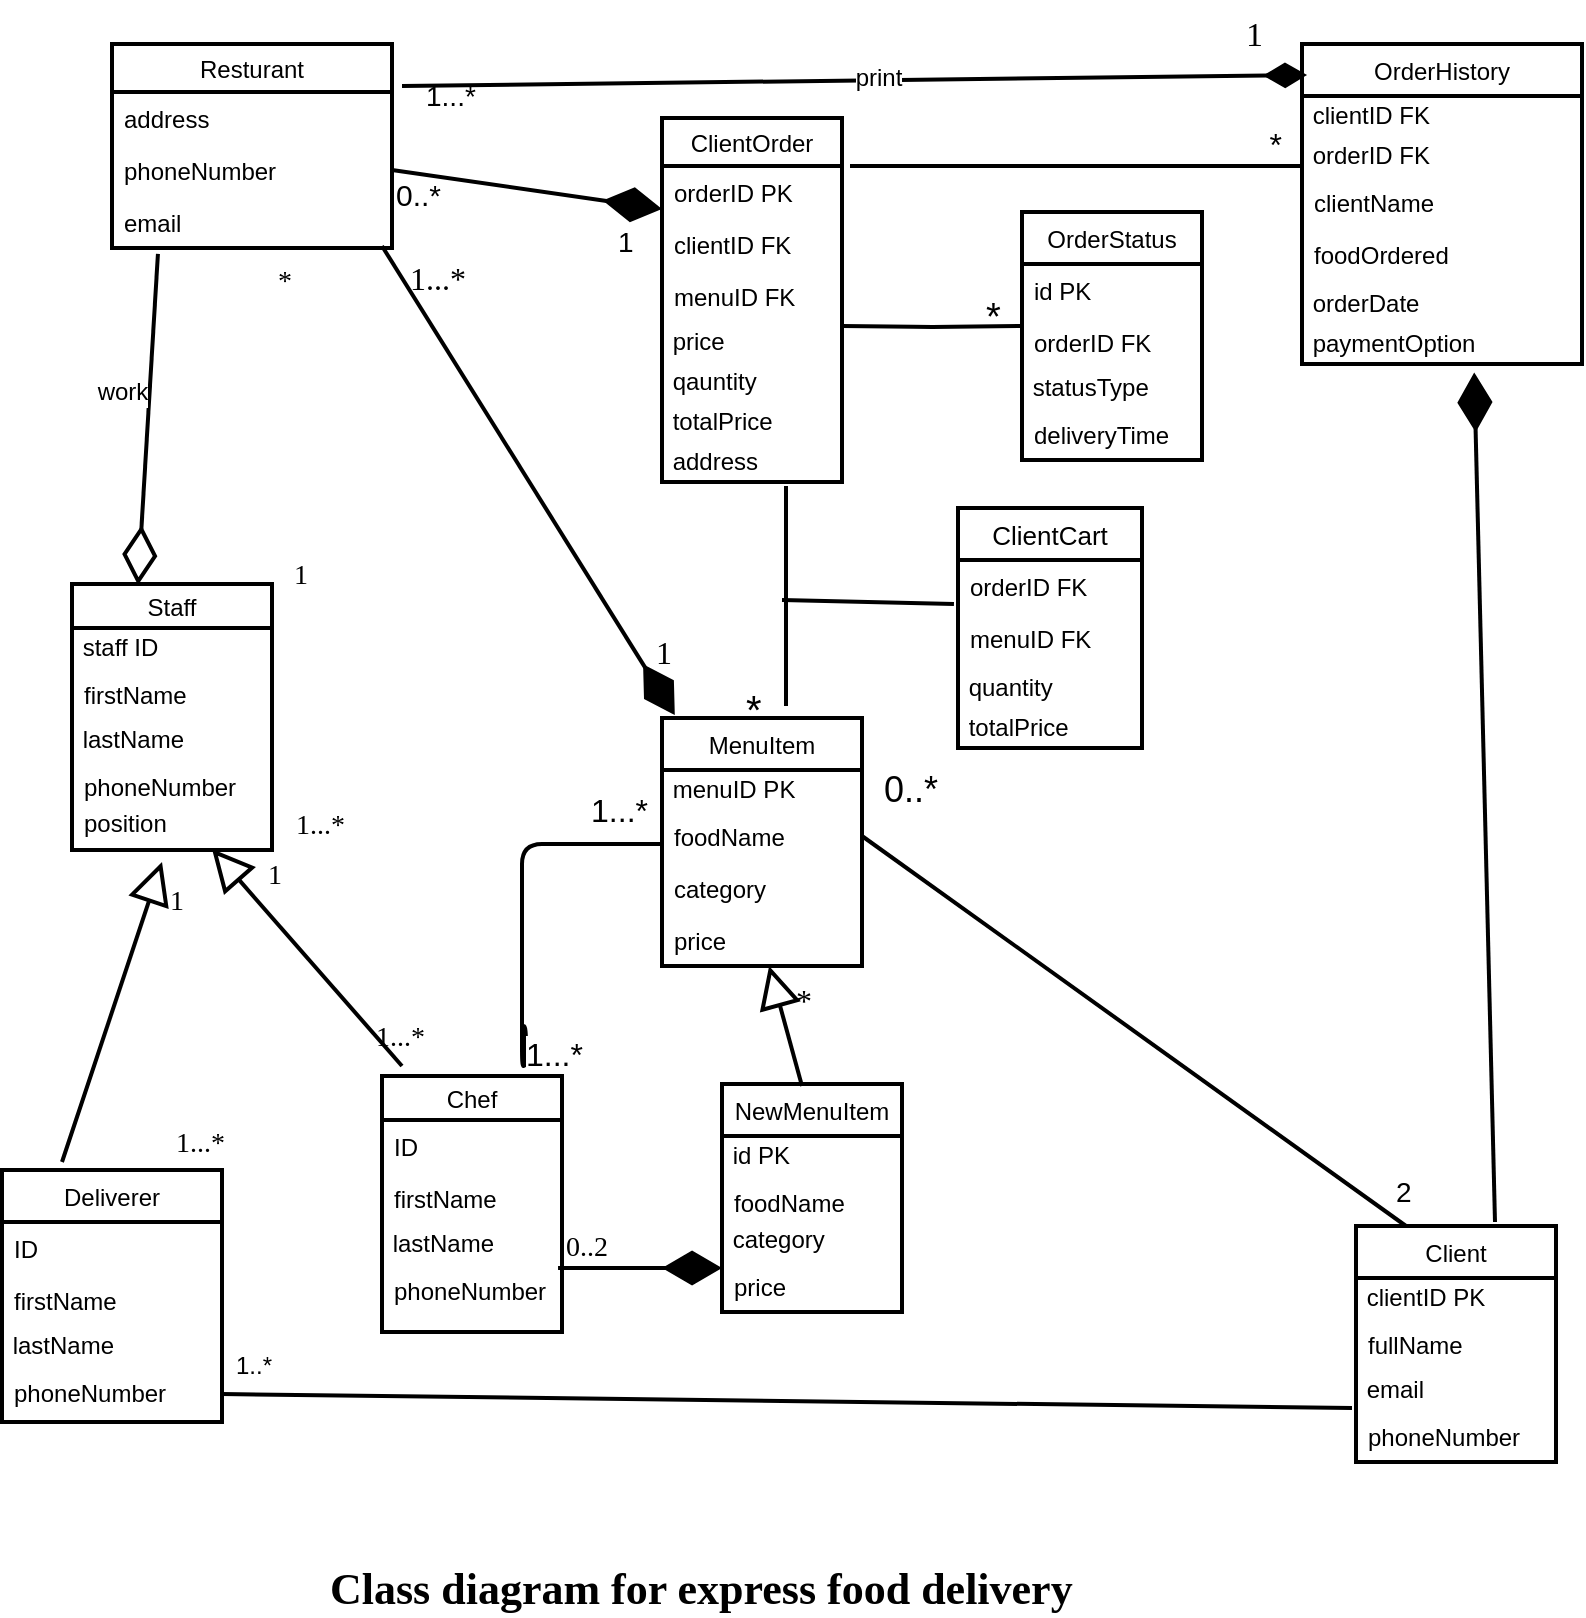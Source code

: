 <mxfile version="10.6.7" type="github"><diagram id="PMyvaHPzKjc7pbSjc2OF" name="Page-1"><mxGraphModel dx="840" dy="484" grid="1" gridSize="10" guides="1" tooltips="1" connect="1" arrows="1" fold="1" page="1" pageScale="1" pageWidth="850" pageHeight="1100" math="0" shadow="0"><root><mxCell id="0"/><mxCell id="1" parent="0"/><mxCell id="FSvo1Zlq3_zy5thV-xdE-30" value="Resturant" style="swimlane;fontStyle=0;childLayout=stackLayout;horizontal=1;startSize=24;fillColor=none;horizontalStack=0;resizeParent=1;resizeParentMax=0;resizeLast=0;collapsible=1;marginBottom=0;strokeWidth=2;" parent="1" vertex="1"><mxGeometry x="75" y="59" width="140" height="102" as="geometry"/></mxCell><mxCell id="FSvo1Zlq3_zy5thV-xdE-31" value="address" style="text;strokeColor=none;fillColor=none;align=left;verticalAlign=top;spacingLeft=4;spacingRight=4;overflow=hidden;rotatable=0;points=[[0,0.5],[1,0.5]];portConstraint=eastwest;" parent="FSvo1Zlq3_zy5thV-xdE-30" vertex="1"><mxGeometry y="24" width="140" height="26" as="geometry"/></mxCell><mxCell id="FSvo1Zlq3_zy5thV-xdE-32" value="phoneNumber" style="text;strokeColor=none;fillColor=none;align=left;verticalAlign=top;spacingLeft=4;spacingRight=4;overflow=hidden;rotatable=0;points=[[0,0.5],[1,0.5]];portConstraint=eastwest;" parent="FSvo1Zlq3_zy5thV-xdE-30" vertex="1"><mxGeometry y="50" width="140" height="26" as="geometry"/></mxCell><mxCell id="FSvo1Zlq3_zy5thV-xdE-33" value="email" style="text;strokeColor=none;fillColor=none;align=left;verticalAlign=top;spacingLeft=4;spacingRight=4;overflow=hidden;rotatable=0;points=[[0,0.5],[1,0.5]];portConstraint=eastwest;" parent="FSvo1Zlq3_zy5thV-xdE-30" vertex="1"><mxGeometry y="76" width="140" height="26" as="geometry"/></mxCell><mxCell id="FSvo1Zlq3_zy5thV-xdE-34" value="Staff" style="swimlane;fontStyle=0;childLayout=stackLayout;horizontal=1;startSize=22;fillColor=none;horizontalStack=0;resizeParent=1;resizeParentMax=0;resizeLast=0;collapsible=1;marginBottom=0;strokeWidth=2;" parent="1" vertex="1"><mxGeometry x="55" y="329" width="100" height="133" as="geometry"/></mxCell><mxCell id="FSvo1Zlq3_zy5thV-xdE-40" value="&amp;nbsp;staff ID" style="text;html=1;resizable=0;points=[];autosize=1;align=left;verticalAlign=top;spacingTop=-4;" parent="FSvo1Zlq3_zy5thV-xdE-34" vertex="1"><mxGeometry y="22" width="100" height="20" as="geometry"/></mxCell><mxCell id="FSvo1Zlq3_zy5thV-xdE-35" value="firstName" style="text;strokeColor=none;fillColor=none;align=left;verticalAlign=top;spacingLeft=4;spacingRight=4;overflow=hidden;rotatable=0;points=[[0,0.5],[1,0.5]];portConstraint=eastwest;" parent="FSvo1Zlq3_zy5thV-xdE-34" vertex="1"><mxGeometry y="42" width="100" height="26" as="geometry"/></mxCell><mxCell id="oN-hASVHx3ZPVdohbFlS-25" value="&amp;nbsp;lastName" style="text;html=1;resizable=0;points=[];autosize=1;align=left;verticalAlign=top;spacingTop=-4;" parent="FSvo1Zlq3_zy5thV-xdE-34" vertex="1"><mxGeometry y="68" width="100" height="20" as="geometry"/></mxCell><mxCell id="FSvo1Zlq3_zy5thV-xdE-36" value="phoneNumber" style="text;strokeColor=none;fillColor=none;align=left;verticalAlign=top;spacingLeft=4;spacingRight=4;overflow=hidden;rotatable=0;points=[[0,0.5],[1,0.5]];portConstraint=eastwest;" parent="FSvo1Zlq3_zy5thV-xdE-34" vertex="1"><mxGeometry y="88" width="100" height="18" as="geometry"/></mxCell><mxCell id="FSvo1Zlq3_zy5thV-xdE-37" value="position" style="text;strokeColor=none;fillColor=none;align=left;verticalAlign=top;spacingLeft=4;spacingRight=4;overflow=hidden;rotatable=0;points=[[0,0.5],[1,0.5]];portConstraint=eastwest;" parent="FSvo1Zlq3_zy5thV-xdE-34" vertex="1"><mxGeometry y="106" width="100" height="27" as="geometry"/></mxCell><mxCell id="FSvo1Zlq3_zy5thV-xdE-41" value="Deliverer" style="swimlane;fontStyle=0;childLayout=stackLayout;horizontal=1;startSize=26;fillColor=none;horizontalStack=0;resizeParent=1;resizeParentMax=0;resizeLast=0;collapsible=1;marginBottom=0;strokeWidth=2;" parent="1" vertex="1"><mxGeometry x="20" y="622" width="110" height="126" as="geometry"/></mxCell><mxCell id="FSvo1Zlq3_zy5thV-xdE-44" value="ID" style="text;strokeColor=none;fillColor=none;align=left;verticalAlign=top;spacingLeft=4;spacingRight=4;overflow=hidden;rotatable=0;points=[[0,0.5],[1,0.5]];portConstraint=eastwest;" parent="FSvo1Zlq3_zy5thV-xdE-41" vertex="1"><mxGeometry y="26" width="110" height="26" as="geometry"/></mxCell><mxCell id="FSvo1Zlq3_zy5thV-xdE-42" value="firstName" style="text;strokeColor=none;fillColor=none;align=left;verticalAlign=top;spacingLeft=4;spacingRight=4;overflow=hidden;rotatable=0;points=[[0,0.5],[1,0.5]];portConstraint=eastwest;" parent="FSvo1Zlq3_zy5thV-xdE-41" vertex="1"><mxGeometry y="52" width="110" height="26" as="geometry"/></mxCell><mxCell id="oN-hASVHx3ZPVdohbFlS-24" value="&amp;nbsp;lastName" style="text;html=1;resizable=0;points=[];autosize=1;align=left;verticalAlign=top;spacingTop=-4;" parent="FSvo1Zlq3_zy5thV-xdE-41" vertex="1"><mxGeometry y="78" width="110" height="20" as="geometry"/></mxCell><mxCell id="FSvo1Zlq3_zy5thV-xdE-43" value="phoneNumber" style="text;strokeColor=none;fillColor=none;align=left;verticalAlign=top;spacingLeft=4;spacingRight=4;overflow=hidden;rotatable=0;points=[[0,0.5],[1,0.5]];portConstraint=eastwest;" parent="FSvo1Zlq3_zy5thV-xdE-41" vertex="1"><mxGeometry y="98" width="110" height="28" as="geometry"/></mxCell><mxCell id="FSvo1Zlq3_zy5thV-xdE-45" value="Chef" style="swimlane;fontStyle=0;childLayout=stackLayout;horizontal=1;startSize=22;fillColor=none;horizontalStack=0;resizeParent=1;resizeParentMax=0;resizeLast=0;collapsible=1;marginBottom=0;strokeWidth=2;" parent="1" vertex="1"><mxGeometry x="210" y="575" width="90" height="128" as="geometry"/></mxCell><mxCell id="FSvo1Zlq3_zy5thV-xdE-48" value="ID" style="text;strokeColor=none;fillColor=none;align=left;verticalAlign=top;spacingLeft=4;spacingRight=4;overflow=hidden;rotatable=0;points=[[0,0.5],[1,0.5]];portConstraint=eastwest;" parent="FSvo1Zlq3_zy5thV-xdE-45" vertex="1"><mxGeometry y="22" width="90" height="26" as="geometry"/></mxCell><mxCell id="FSvo1Zlq3_zy5thV-xdE-46" value="firstName" style="text;strokeColor=none;fillColor=none;align=left;verticalAlign=top;spacingLeft=4;spacingRight=4;overflow=hidden;rotatable=0;points=[[0,0.5],[1,0.5]];portConstraint=eastwest;" parent="FSvo1Zlq3_zy5thV-xdE-45" vertex="1"><mxGeometry y="48" width="90" height="26" as="geometry"/></mxCell><mxCell id="oN-hASVHx3ZPVdohbFlS-18" value="&amp;nbsp;lastName" style="text;html=1;resizable=0;points=[];autosize=1;align=left;verticalAlign=top;spacingTop=-4;" parent="FSvo1Zlq3_zy5thV-xdE-45" vertex="1"><mxGeometry y="74" width="90" height="20" as="geometry"/></mxCell><mxCell id="FSvo1Zlq3_zy5thV-xdE-47" value="phoneNumber" style="text;strokeColor=none;fillColor=none;align=left;verticalAlign=top;spacingLeft=4;spacingRight=4;overflow=hidden;rotatable=0;points=[[0,0.5],[1,0.5]];portConstraint=eastwest;" parent="FSvo1Zlq3_zy5thV-xdE-45" vertex="1"><mxGeometry y="94" width="90" height="34" as="geometry"/></mxCell><mxCell id="FSvo1Zlq3_zy5thV-xdE-50" value="NewMenuItem" style="swimlane;fontStyle=0;childLayout=stackLayout;horizontal=1;startSize=26;fillColor=none;horizontalStack=0;resizeParent=1;resizeParentMax=0;resizeLast=0;collapsible=1;marginBottom=0;strokeWidth=2;" parent="1" vertex="1"><mxGeometry x="380" y="579" width="90" height="114" as="geometry"/></mxCell><mxCell id="wJKeQHHdbYHaKxS6i3lP-2" value="&amp;nbsp;id PK" style="text;html=1;resizable=0;points=[];autosize=1;align=left;verticalAlign=top;spacingTop=-4;" parent="FSvo1Zlq3_zy5thV-xdE-50" vertex="1"><mxGeometry y="26" width="90" height="20" as="geometry"/></mxCell><mxCell id="UmTWgHU85mDlZWaIVKo3-22" value="foodName" style="text;strokeColor=none;fillColor=none;align=left;verticalAlign=top;spacingLeft=4;spacingRight=4;overflow=hidden;rotatable=0;points=[[0,0.5],[1,0.5]];portConstraint=eastwest;" parent="FSvo1Zlq3_zy5thV-xdE-50" vertex="1"><mxGeometry y="46" width="90" height="22" as="geometry"/></mxCell><mxCell id="wJKeQHHdbYHaKxS6i3lP-1" value="&amp;nbsp;category" style="text;html=1;resizable=0;points=[];autosize=1;align=left;verticalAlign=top;spacingTop=-4;" parent="FSvo1Zlq3_zy5thV-xdE-50" vertex="1"><mxGeometry y="68" width="90" height="20" as="geometry"/></mxCell><mxCell id="FSvo1Zlq3_zy5thV-xdE-53" value="price" style="text;strokeColor=none;fillColor=none;align=left;verticalAlign=top;spacingLeft=4;spacingRight=4;overflow=hidden;rotatable=0;points=[[0,0.5],[1,0.5]];portConstraint=eastwest;" parent="FSvo1Zlq3_zy5thV-xdE-50" vertex="1"><mxGeometry y="88" width="90" height="26" as="geometry"/></mxCell><mxCell id="FSvo1Zlq3_zy5thV-xdE-54" value="Client" style="swimlane;fontStyle=0;childLayout=stackLayout;horizontal=1;startSize=26;fillColor=none;horizontalStack=0;resizeParent=1;resizeParentMax=0;resizeLast=0;collapsible=1;marginBottom=0;strokeWidth=2;" parent="1" vertex="1"><mxGeometry x="697" y="650" width="100" height="118" as="geometry"/></mxCell><mxCell id="c8X7KiR34gB_Cx5gtq29-8" value="&amp;nbsp;clientID PK" style="text;html=1;resizable=0;points=[];autosize=1;align=left;verticalAlign=top;spacingTop=-4;" parent="FSvo1Zlq3_zy5thV-xdE-54" vertex="1"><mxGeometry y="26" width="100" height="20" as="geometry"/></mxCell><mxCell id="FSvo1Zlq3_zy5thV-xdE-55" value="fullName" style="text;strokeColor=none;fillColor=none;align=left;verticalAlign=top;spacingLeft=4;spacingRight=4;overflow=hidden;rotatable=0;points=[[0,0.5],[1,0.5]];portConstraint=eastwest;" parent="FSvo1Zlq3_zy5thV-xdE-54" vertex="1"><mxGeometry y="46" width="100" height="26" as="geometry"/></mxCell><mxCell id="FSvo1Zlq3_zy5thV-xdE-66" value="&amp;nbsp;email" style="text;html=1;resizable=0;points=[];autosize=1;align=left;verticalAlign=top;spacingTop=-4;" parent="FSvo1Zlq3_zy5thV-xdE-54" vertex="1"><mxGeometry y="72" width="100" height="20" as="geometry"/></mxCell><mxCell id="FSvo1Zlq3_zy5thV-xdE-57" value="phoneNumber" style="text;strokeColor=none;fillColor=none;align=left;verticalAlign=top;spacingLeft=4;spacingRight=4;overflow=hidden;rotatable=0;points=[[0,0.5],[1,0.5]];portConstraint=eastwest;" parent="FSvo1Zlq3_zy5thV-xdE-54" vertex="1"><mxGeometry y="92" width="100" height="26" as="geometry"/></mxCell><mxCell id="FSvo1Zlq3_zy5thV-xdE-62" value="MenuItem" style="swimlane;fontStyle=0;childLayout=stackLayout;horizontal=1;startSize=26;fillColor=none;horizontalStack=0;resizeParent=1;resizeParentMax=0;resizeLast=0;collapsible=1;marginBottom=0;strokeWidth=2;" parent="1" vertex="1"><mxGeometry x="350" y="396" width="100" height="124" as="geometry"/></mxCell><mxCell id="EBVJNIf6zl4_M-3noOY4-50" value="&amp;nbsp;menuID PK" style="text;html=1;resizable=0;points=[];autosize=1;align=left;verticalAlign=top;spacingTop=-4;" parent="FSvo1Zlq3_zy5thV-xdE-62" vertex="1"><mxGeometry y="26" width="100" height="20" as="geometry"/></mxCell><mxCell id="FSvo1Zlq3_zy5thV-xdE-63" value="foodName" style="text;strokeColor=none;fillColor=none;align=left;verticalAlign=top;spacingLeft=4;spacingRight=4;overflow=hidden;rotatable=0;points=[[0,0.5],[1,0.5]];portConstraint=eastwest;" parent="FSvo1Zlq3_zy5thV-xdE-62" vertex="1"><mxGeometry y="46" width="100" height="26" as="geometry"/></mxCell><mxCell id="FSvo1Zlq3_zy5thV-xdE-64" value="category" style="text;strokeColor=none;fillColor=none;align=left;verticalAlign=top;spacingLeft=4;spacingRight=4;overflow=hidden;rotatable=0;points=[[0,0.5],[1,0.5]];portConstraint=eastwest;" parent="FSvo1Zlq3_zy5thV-xdE-62" vertex="1"><mxGeometry y="72" width="100" height="26" as="geometry"/></mxCell><mxCell id="FSvo1Zlq3_zy5thV-xdE-65" value="price" style="text;strokeColor=none;fillColor=none;align=left;verticalAlign=top;spacingLeft=4;spacingRight=4;overflow=hidden;rotatable=0;points=[[0,0.5],[1,0.5]];portConstraint=eastwest;" parent="FSvo1Zlq3_zy5thV-xdE-62" vertex="1"><mxGeometry y="98" width="100" height="26" as="geometry"/></mxCell><mxCell id="FSvo1Zlq3_zy5thV-xdE-71" value="OrderHistory" style="swimlane;fontStyle=0;childLayout=stackLayout;horizontal=1;startSize=26;fillColor=none;horizontalStack=0;resizeParent=1;resizeParentMax=0;resizeLast=0;collapsible=1;marginBottom=0;strokeWidth=2;" parent="1" vertex="1"><mxGeometry x="670" y="59" width="140" height="160" as="geometry"/></mxCell><mxCell id="FSvo1Zlq3_zy5thV-xdE-78" value="&amp;nbsp;clientID FK" style="text;html=1;resizable=0;points=[];autosize=1;align=left;verticalAlign=top;spacingTop=-4;" parent="FSvo1Zlq3_zy5thV-xdE-71" vertex="1"><mxGeometry y="26" width="140" height="20" as="geometry"/></mxCell><mxCell id="EBVJNIf6zl4_M-3noOY4-23" value="&amp;nbsp;orderID FK" style="text;html=1;resizable=0;points=[];autosize=1;align=left;verticalAlign=top;spacingTop=-4;" parent="FSvo1Zlq3_zy5thV-xdE-71" vertex="1"><mxGeometry y="46" width="140" height="20" as="geometry"/></mxCell><mxCell id="FSvo1Zlq3_zy5thV-xdE-72" value="clientName" style="text;strokeColor=none;fillColor=none;align=left;verticalAlign=top;spacingLeft=4;spacingRight=4;overflow=hidden;rotatable=0;points=[[0,0.5],[1,0.5]];portConstraint=eastwest;" parent="FSvo1Zlq3_zy5thV-xdE-71" vertex="1"><mxGeometry y="66" width="140" height="26" as="geometry"/></mxCell><mxCell id="FSvo1Zlq3_zy5thV-xdE-73" value="foodOrdered" style="text;strokeColor=none;fillColor=none;align=left;verticalAlign=top;spacingLeft=4;spacingRight=4;overflow=hidden;rotatable=0;points=[[0,0.5],[1,0.5]];portConstraint=eastwest;" parent="FSvo1Zlq3_zy5thV-xdE-71" vertex="1"><mxGeometry y="92" width="140" height="28" as="geometry"/></mxCell><mxCell id="WOUE0Jak8V4BQsyUj6WV-1" value="&amp;nbsp;orderDate" style="text;html=1;resizable=0;points=[];autosize=1;align=left;verticalAlign=top;spacingTop=-4;" parent="FSvo1Zlq3_zy5thV-xdE-71" vertex="1"><mxGeometry y="120" width="140" height="20" as="geometry"/></mxCell><mxCell id="FSvo1Zlq3_zy5thV-xdE-83" value="&amp;nbsp;paymentOption" style="text;html=1;resizable=0;points=[];autosize=1;align=left;verticalAlign=top;spacingTop=-4;" parent="FSvo1Zlq3_zy5thV-xdE-71" vertex="1"><mxGeometry y="140" width="140" height="20" as="geometry"/></mxCell><mxCell id="FSvo1Zlq3_zy5thV-xdE-87" value="" style="endArrow=diamondThin;endFill=1;endSize=16;html=1;strokeWidth=2;entryX=0.018;entryY=0.097;entryDx=0;entryDy=0;entryPerimeter=0;" parent="1" target="FSvo1Zlq3_zy5thV-xdE-71" edge="1"><mxGeometry width="160" relative="1" as="geometry"><mxPoint x="220" y="80" as="sourcePoint"/><mxPoint x="490" y="80" as="targetPoint"/><Array as="points"/></mxGeometry></mxCell><mxCell id="oN-hASVHx3ZPVdohbFlS-17" value="print" style="text;html=1;resizable=0;points=[];align=center;verticalAlign=middle;labelBackgroundColor=#ffffff;" parent="FSvo1Zlq3_zy5thV-xdE-87" vertex="1" connectable="0"><mxGeometry x="0.052" y="1" relative="1" as="geometry"><mxPoint as="offset"/></mxGeometry></mxCell><mxCell id="FSvo1Zlq3_zy5thV-xdE-94" value="" style="endArrow=diamondThin;endFill=1;endSize=24;html=1;strokeWidth=2;entryX=0.064;entryY=-0.012;entryDx=0;entryDy=0;entryPerimeter=0;" parent="1" target="FSvo1Zlq3_zy5thV-xdE-62" edge="1"><mxGeometry width="160" relative="1" as="geometry"><mxPoint x="210" y="160" as="sourcePoint"/><mxPoint x="360" y="370" as="targetPoint"/><Array as="points"><mxPoint x="210" y="160"/></Array></mxGeometry></mxCell><mxCell id="FSvo1Zlq3_zy5thV-xdE-101" value="" style="endArrow=block;endSize=16;endFill=0;html=1;strokeWidth=2;" parent="1" target="FSvo1Zlq3_zy5thV-xdE-65" edge="1"><mxGeometry x="0.2" width="160" relative="1" as="geometry"><mxPoint x="420" y="580" as="sourcePoint"/><mxPoint x="470" y="514" as="targetPoint"/><mxPoint as="offset"/></mxGeometry></mxCell><mxCell id="FSvo1Zlq3_zy5thV-xdE-106" value="" style="endArrow=diamondThin;endFill=0;endSize=24;html=1;strokeWidth=2;entryX=0.33;entryY=0.004;entryDx=0;entryDy=0;entryPerimeter=0;exitX=0.164;exitY=1.115;exitDx=0;exitDy=0;exitPerimeter=0;" parent="1" source="FSvo1Zlq3_zy5thV-xdE-33" target="FSvo1Zlq3_zy5thV-xdE-34" edge="1"><mxGeometry width="160" relative="1" as="geometry"><mxPoint x="150" y="161.5" as="sourcePoint"/><mxPoint x="150" y="311.5" as="targetPoint"/><Array as="points"/></mxGeometry></mxCell><mxCell id="oN-hASVHx3ZPVdohbFlS-16" value="work" style="text;html=1;resizable=0;points=[];align=center;verticalAlign=middle;labelBackgroundColor=#ffffff;" parent="FSvo1Zlq3_zy5thV-xdE-106" vertex="1" connectable="0"><mxGeometry x="0.019" y="19" relative="1" as="geometry"><mxPoint x="-32" y="-17" as="offset"/></mxGeometry></mxCell><mxCell id="FSvo1Zlq3_zy5thV-xdE-107" value="" style="endArrow=block;endSize=16;endFill=0;html=1;strokeWidth=2;" parent="1" edge="1"><mxGeometry x="-0.013" y="-11" width="160" relative="1" as="geometry"><mxPoint x="50" y="618" as="sourcePoint"/><mxPoint x="100" y="468" as="targetPoint"/><mxPoint as="offset"/></mxGeometry></mxCell><mxCell id="UmTWgHU85mDlZWaIVKo3-9" value="1" style="text;html=1;resizable=0;points=[];align=center;verticalAlign=middle;labelBackgroundColor=#ffffff;fontSize=14;fontFamily=Verdana;" parent="FSvo1Zlq3_zy5thV-xdE-107" vertex="1" connectable="0"><mxGeometry x="0.846" y="-10" relative="1" as="geometry"><mxPoint x="1" y="5" as="offset"/></mxGeometry></mxCell><mxCell id="FSvo1Zlq3_zy5thV-xdE-108" value="" style="endArrow=diamondThin;endFill=1;endSize=24;html=1;strokeWidth=2;exitX=0.978;exitY=0.059;exitDx=0;exitDy=0;exitPerimeter=0;entryX=0;entryY=0.154;entryDx=0;entryDy=0;entryPerimeter=0;" parent="1" source="FSvo1Zlq3_zy5thV-xdE-47" target="FSvo1Zlq3_zy5thV-xdE-53" edge="1"><mxGeometry width="160" relative="1" as="geometry"><mxPoint x="320" y="643.5" as="sourcePoint"/><mxPoint x="410" y="643" as="targetPoint"/></mxGeometry></mxCell><mxCell id="FSvo1Zlq3_zy5thV-xdE-109" value="" style="endArrow=block;endSize=16;endFill=0;html=1;strokeWidth=2;entryX=0.7;entryY=0.981;entryDx=0;entryDy=0;entryPerimeter=0;" parent="1" target="FSvo1Zlq3_zy5thV-xdE-37" edge="1"><mxGeometry width="160" relative="1" as="geometry"><mxPoint x="220" y="570" as="sourcePoint"/><mxPoint x="190" y="459" as="targetPoint"/><Array as="points"><mxPoint x="220" y="570"/></Array></mxGeometry></mxCell><mxCell id="UmTWgHU85mDlZWaIVKo3-12" value="1" style="text;html=1;resizable=0;points=[];align=center;verticalAlign=middle;labelBackgroundColor=#ffffff;fontSize=14;fontFamily=Verdana;" parent="FSvo1Zlq3_zy5thV-xdE-109" vertex="1" connectable="0"><mxGeometry x="0.796" y="-14" relative="1" as="geometry"><mxPoint x="11" y="11" as="offset"/></mxGeometry></mxCell><mxCell id="FSvo1Zlq3_zy5thV-xdE-111" value="" style="endArrow=none;html=1;edgeStyle=orthogonalEdgeStyle;strokeWidth=2;" parent="1" edge="1"><mxGeometry relative="1" as="geometry"><mxPoint x="280" y="550" as="sourcePoint"/><mxPoint x="350" y="459" as="targetPoint"/><Array as="points"><mxPoint x="282" y="570"/><mxPoint x="280" y="570"/><mxPoint x="280" y="459"/></Array></mxGeometry></mxCell><mxCell id="FSvo1Zlq3_zy5thV-xdE-112" value="&lt;font style=&quot;font-size: 16px&quot;&gt;1...*&lt;/font&gt;" style="resizable=0;html=1;align=left;verticalAlign=bottom;labelBackgroundColor=#ffffff;fontSize=10;" parent="FSvo1Zlq3_zy5thV-xdE-111" connectable="0" vertex="1"><mxGeometry x="-1" relative="1" as="geometry"><mxPoint y="25" as="offset"/></mxGeometry></mxCell><mxCell id="FSvo1Zlq3_zy5thV-xdE-113" value="1...*" style="resizable=0;html=1;align=right;verticalAlign=bottom;labelBackgroundColor=#ffffff;fontSize=16;" parent="FSvo1Zlq3_zy5thV-xdE-111" connectable="0" vertex="1"><mxGeometry x="1" relative="1" as="geometry"><mxPoint x="-7" y="-6" as="offset"/></mxGeometry></mxCell><mxCell id="FSvo1Zlq3_zy5thV-xdE-118" value="Class diagram for express food delivery" style="text;html=1;resizable=0;points=[];autosize=1;align=left;verticalAlign=top;spacingTop=-4;strokeWidth=11;perimeterSpacing=5;spacing=6;spacingRight=4;fontFamily=Verdana;fontSize=22;fontStyle=1" parent="1" vertex="1"><mxGeometry x="178" y="812" width="230" height="20" as="geometry"/></mxCell><mxCell id="UmTWgHU85mDlZWaIVKo3-2" value="&lt;font style=&quot;font-size: 14px&quot; face=&quot;Helvetica&quot;&gt;1...*&lt;/font&gt;" style="text;html=1;resizable=0;points=[];autosize=1;align=left;verticalAlign=top;spacingTop=-4;fontSize=22;fontFamily=Verdana;" parent="1" vertex="1"><mxGeometry x="230" y="67" width="40" height="30" as="geometry"/></mxCell><mxCell id="UmTWgHU85mDlZWaIVKo3-3" value="&lt;font style=&quot;font-size: 17px&quot;&gt;1&lt;/font&gt;" style="text;html=1;resizable=0;points=[];autosize=1;align=left;verticalAlign=top;spacingTop=-4;fontSize=22;fontFamily=Verdana;" parent="1" vertex="1"><mxGeometry x="640" y="37" width="30" height="30" as="geometry"/></mxCell><mxCell id="UmTWgHU85mDlZWaIVKo3-7" value="*" style="text;html=1;resizable=0;points=[];autosize=1;align=left;verticalAlign=top;spacingTop=-4;fontSize=14;fontFamily=Verdana;" parent="1" vertex="1"><mxGeometry x="156" y="167" width="20" height="20" as="geometry"/></mxCell><mxCell id="UmTWgHU85mDlZWaIVKo3-8" value="1" style="text;html=1;resizable=0;points=[];autosize=1;align=left;verticalAlign=top;spacingTop=-4;fontSize=14;fontFamily=Verdana;" parent="1" vertex="1"><mxGeometry x="164" y="314" width="20" height="20" as="geometry"/></mxCell><mxCell id="UmTWgHU85mDlZWaIVKo3-10" value="1...*" style="text;html=1;resizable=0;points=[];autosize=1;align=left;verticalAlign=top;spacingTop=-4;fontSize=14;fontFamily=Verdana;" parent="1" vertex="1"><mxGeometry x="105" y="598" width="50" height="20" as="geometry"/></mxCell><mxCell id="UmTWgHU85mDlZWaIVKo3-13" value="1...*" style="text;html=1;resizable=0;points=[];autosize=1;align=left;verticalAlign=top;spacingTop=-4;fontSize=14;fontFamily=Verdana;" parent="1" vertex="1"><mxGeometry x="205" y="545" width="50" height="20" as="geometry"/></mxCell><mxCell id="oN-hASVHx3ZPVdohbFlS-21" value="1...*" style="text;html=1;resizable=0;points=[];autosize=1;align=left;verticalAlign=top;spacingTop=-4;fontSize=14;fontFamily=Verdana;" parent="1" vertex="1"><mxGeometry x="165" y="439" width="50" height="20" as="geometry"/></mxCell><mxCell id="UmTWgHU85mDlZWaIVKo3-15" value="1" style="text;html=1;resizable=0;points=[];autosize=1;align=left;verticalAlign=top;spacingTop=-4;fontSize=16;fontFamily=Verdana;" parent="1" vertex="1"><mxGeometry x="345" y="351" width="30" height="20" as="geometry"/></mxCell><mxCell id="UmTWgHU85mDlZWaIVKo3-16" value="1...*" style="text;html=1;resizable=0;points=[];autosize=1;align=left;verticalAlign=top;spacingTop=-4;fontSize=16;fontFamily=Verdana;" parent="1" vertex="1"><mxGeometry x="222" y="164" width="50" height="20" as="geometry"/></mxCell><mxCell id="UmTWgHU85mDlZWaIVKo3-18" value="*" style="text;html=1;resizable=0;points=[];autosize=1;align=left;verticalAlign=top;spacingTop=-4;fontSize=16;fontFamily=Verdana;" parent="1" vertex="1"><mxGeometry x="415" y="525" width="30" height="20" as="geometry"/></mxCell><mxCell id="UmTWgHU85mDlZWaIVKo3-21" value="0..2" style="text;html=1;resizable=0;points=[];autosize=1;align=left;verticalAlign=top;spacingTop=-4;fontSize=14;fontFamily=Verdana;" parent="1" vertex="1"><mxGeometry x="300" y="650" width="50" height="20" as="geometry"/></mxCell><mxCell id="RG7TzE9p2jxdOOslJ8Bv-8" value="ClientCart" style="swimlane;fontStyle=0;childLayout=stackLayout;horizontal=1;startSize=26;fillColor=none;horizontalStack=0;resizeParent=1;resizeParentMax=0;resizeLast=0;collapsible=1;marginBottom=0;fontSize=13;strokeWidth=2;" parent="1" vertex="1"><mxGeometry x="498" y="291" width="92" height="120" as="geometry"/></mxCell><mxCell id="RG7TzE9p2jxdOOslJ8Bv-9" value="orderID FK" style="text;strokeColor=none;fillColor=none;align=left;verticalAlign=top;spacingLeft=4;spacingRight=4;overflow=hidden;rotatable=0;points=[[0,0.5],[1,0.5]];portConstraint=eastwest;" parent="RG7TzE9p2jxdOOslJ8Bv-8" vertex="1"><mxGeometry y="26" width="92" height="26" as="geometry"/></mxCell><mxCell id="RG7TzE9p2jxdOOslJ8Bv-10" value="menuID FK" style="text;strokeColor=none;fillColor=none;align=left;verticalAlign=top;spacingLeft=4;spacingRight=4;overflow=hidden;rotatable=0;points=[[0,0.5],[1,0.5]];portConstraint=eastwest;" parent="RG7TzE9p2jxdOOslJ8Bv-8" vertex="1"><mxGeometry y="52" width="92" height="28" as="geometry"/></mxCell><mxCell id="EBVJNIf6zl4_M-3noOY4-15" value="&amp;nbsp;quantity" style="text;html=1;resizable=0;points=[];autosize=1;align=left;verticalAlign=top;spacingTop=-4;" parent="RG7TzE9p2jxdOOslJ8Bv-8" vertex="1"><mxGeometry y="80" width="92" height="20" as="geometry"/></mxCell><mxCell id="EBVJNIf6zl4_M-3noOY4-21" value="&amp;nbsp;totalPrice" style="text;html=1;resizable=0;points=[];autosize=1;align=left;verticalAlign=top;spacingTop=-4;" parent="RG7TzE9p2jxdOOslJ8Bv-8" vertex="1"><mxGeometry y="100" width="92" height="20" as="geometry"/></mxCell><mxCell id="EBVJNIf6zl4_M-3noOY4-5" value="" style="endArrow=none;html=1;strokeWidth=2;entryX=-0.022;entryY=0.846;entryDx=0;entryDy=0;entryPerimeter=0;" parent="1" target="RG7TzE9p2jxdOOslJ8Bv-9" edge="1"><mxGeometry width="50" height="50" relative="1" as="geometry"><mxPoint x="410" y="337" as="sourcePoint"/><mxPoint x="490" y="337" as="targetPoint"/></mxGeometry></mxCell><mxCell id="EBVJNIf6zl4_M-3noOY4-6" value="" style="endArrow=none;html=1;strokeWidth=2;exitX=1;exitY=0.5;exitDx=0;exitDy=0;entryX=0.25;entryY=0;entryDx=0;entryDy=0;" parent="1" source="FSvo1Zlq3_zy5thV-xdE-63" target="FSvo1Zlq3_zy5thV-xdE-54" edge="1"><mxGeometry width="50" height="50" relative="1" as="geometry"><mxPoint x="570" y="570" as="sourcePoint"/><mxPoint x="720" y="620" as="targetPoint"/></mxGeometry></mxCell><mxCell id="EBVJNIf6zl4_M-3noOY4-10" value="" style="endArrow=none;html=1;strokeWidth=2;exitX=1;exitY=0.5;exitDx=0;exitDy=0;entryX=-0.02;entryY=-0.038;entryDx=0;entryDy=0;entryPerimeter=0;" parent="1" source="FSvo1Zlq3_zy5thV-xdE-43" target="FSvo1Zlq3_zy5thV-xdE-57" edge="1"><mxGeometry width="50" height="50" relative="1" as="geometry"><mxPoint x="300" y="760" as="sourcePoint"/><mxPoint x="700" y="730" as="targetPoint"/></mxGeometry></mxCell><mxCell id="EBVJNIf6zl4_M-3noOY4-11" value="1..*" style="text;html=1;resizable=0;points=[];autosize=1;align=left;verticalAlign=top;spacingTop=-4;" parent="1" vertex="1"><mxGeometry x="135" y="710" width="30" height="20" as="geometry"/></mxCell><mxCell id="EBVJNIf6zl4_M-3noOY4-13" value="&lt;font style=&quot;font-size: 18px&quot;&gt;0..*&lt;/font&gt;" style="text;html=1;resizable=0;points=[];autosize=1;align=left;verticalAlign=top;spacingTop=-4;" parent="1" vertex="1"><mxGeometry x="459" y="419" width="40" height="20" as="geometry"/></mxCell><mxCell id="EBVJNIf6zl4_M-3noOY4-14" value="&lt;font style=&quot;font-size: 14px&quot;&gt;2&lt;/font&gt;" style="text;html=1;resizable=0;points=[];autosize=1;align=left;verticalAlign=top;spacingTop=-4;" parent="1" vertex="1"><mxGeometry x="715" y="622" width="20" height="20" as="geometry"/></mxCell><mxCell id="EBVJNIf6zl4_M-3noOY4-17" value="&lt;font style=&quot;font-size: 20px&quot;&gt;*&lt;/font&gt;" style="text;html=1;resizable=0;points=[];autosize=1;align=left;verticalAlign=top;spacingTop=-4;" parent="1" vertex="1"><mxGeometry x="390" y="377" width="20" height="20" as="geometry"/></mxCell><mxCell id="EBVJNIf6zl4_M-3noOY4-25" value="ClientOrder" style="swimlane;fontStyle=0;childLayout=stackLayout;horizontal=1;startSize=24;fillColor=none;horizontalStack=0;resizeParent=1;resizeParentMax=0;resizeLast=0;collapsible=1;marginBottom=0;strokeWidth=2;" parent="1" vertex="1"><mxGeometry x="350" y="96" width="90" height="182" as="geometry"/></mxCell><mxCell id="EBVJNIf6zl4_M-3noOY4-26" value="orderID PK" style="text;strokeColor=none;fillColor=none;align=left;verticalAlign=top;spacingLeft=4;spacingRight=4;overflow=hidden;rotatable=0;points=[[0,0.5],[1,0.5]];portConstraint=eastwest;" parent="EBVJNIf6zl4_M-3noOY4-25" vertex="1"><mxGeometry y="24" width="90" height="26" as="geometry"/></mxCell><mxCell id="EBVJNIf6zl4_M-3noOY4-27" value="clientID FK" style="text;strokeColor=none;fillColor=none;align=left;verticalAlign=top;spacingLeft=4;spacingRight=4;overflow=hidden;rotatable=0;points=[[0,0.5],[1,0.5]];portConstraint=eastwest;" parent="EBVJNIf6zl4_M-3noOY4-25" vertex="1"><mxGeometry y="50" width="90" height="26" as="geometry"/></mxCell><mxCell id="EBVJNIf6zl4_M-3noOY4-28" value="menuID FK&#10;" style="text;strokeColor=none;fillColor=none;align=left;verticalAlign=top;spacingLeft=4;spacingRight=4;overflow=hidden;rotatable=0;points=[[0,0.5],[1,0.5]];portConstraint=eastwest;" parent="EBVJNIf6zl4_M-3noOY4-25" vertex="1"><mxGeometry y="76" width="90" height="26" as="geometry"/></mxCell><mxCell id="EBVJNIf6zl4_M-3noOY4-39" value="&amp;nbsp;price" style="text;html=1;resizable=0;points=[];autosize=1;align=left;verticalAlign=top;spacingTop=-4;" parent="EBVJNIf6zl4_M-3noOY4-25" vertex="1"><mxGeometry y="102" width="90" height="20" as="geometry"/></mxCell><mxCell id="EBVJNIf6zl4_M-3noOY4-38" value="&amp;nbsp;qauntity" style="text;html=1;resizable=0;points=[];autosize=1;align=left;verticalAlign=top;spacingTop=-4;" parent="EBVJNIf6zl4_M-3noOY4-25" vertex="1"><mxGeometry y="122" width="90" height="20" as="geometry"/></mxCell><mxCell id="EBVJNIf6zl4_M-3noOY4-40" value="&amp;nbsp;totalPrice" style="text;html=1;resizable=0;points=[];autosize=1;align=left;verticalAlign=top;spacingTop=-4;" parent="EBVJNIf6zl4_M-3noOY4-25" vertex="1"><mxGeometry y="142" width="90" height="20" as="geometry"/></mxCell><mxCell id="EBVJNIf6zl4_M-3noOY4-41" value="&amp;nbsp;address" style="text;html=1;resizable=0;points=[];autosize=1;align=left;verticalAlign=top;spacingTop=-4;" parent="EBVJNIf6zl4_M-3noOY4-25" vertex="1"><mxGeometry y="162" width="90" height="20" as="geometry"/></mxCell><mxCell id="EBVJNIf6zl4_M-3noOY4-30" value="" style="endArrow=none;html=1;edgeStyle=orthogonalEdgeStyle;strokeWidth=2;" parent="1" edge="1"><mxGeometry relative="1" as="geometry"><mxPoint x="412" y="280" as="sourcePoint"/><mxPoint x="412" y="390" as="targetPoint"/></mxGeometry></mxCell><mxCell id="EBVJNIf6zl4_M-3noOY4-44" value="" style="endArrow=diamondThin;endFill=1;endSize=24;html=1;strokeWidth=2;entryX=0.615;entryY=1.212;entryDx=0;entryDy=0;entryPerimeter=0;" parent="1" target="FSvo1Zlq3_zy5thV-xdE-83" edge="1"><mxGeometry width="160" relative="1" as="geometry"><mxPoint x="766.5" y="648" as="sourcePoint"/><mxPoint x="766.5" y="528" as="targetPoint"/></mxGeometry></mxCell><mxCell id="EBVJNIf6zl4_M-3noOY4-45" value="" style="endArrow=diamondThin;endFill=1;endSize=24;html=1;strokeWidth=2;exitX=1;exitY=0.5;exitDx=0;exitDy=0;entryX=0;entryY=0.25;entryDx=0;entryDy=0;" parent="1" source="FSvo1Zlq3_zy5thV-xdE-32" target="EBVJNIf6zl4_M-3noOY4-25" edge="1"><mxGeometry width="160" relative="1" as="geometry"><mxPoint x="215" y="94" as="sourcePoint"/><mxPoint x="345" y="164" as="targetPoint"/></mxGeometry></mxCell><mxCell id="EBVJNIf6zl4_M-3noOY4-46" value="&lt;font style=&quot;font-size: 15px&quot;&gt;0..*&lt;/font&gt;" style="text;html=1;resizable=0;points=[];autosize=1;align=left;verticalAlign=top;spacingTop=-4;" parent="1" vertex="1"><mxGeometry x="215" y="123" width="40" height="20" as="geometry"/></mxCell><mxCell id="EBVJNIf6zl4_M-3noOY4-47" value="&lt;font style=&quot;font-size: 14px&quot;&gt;1&lt;/font&gt;" style="text;html=1;resizable=0;points=[];autosize=1;align=left;verticalAlign=top;spacingTop=-4;" parent="1" vertex="1"><mxGeometry x="326" y="147" width="20" height="20" as="geometry"/></mxCell><mxCell id="wJKeQHHdbYHaKxS6i3lP-3" value="OrderStatus" style="swimlane;fontStyle=0;childLayout=stackLayout;horizontal=1;startSize=26;fillColor=none;horizontalStack=0;resizeParent=1;resizeParentMax=0;resizeLast=0;collapsible=1;marginBottom=0;strokeWidth=2;" parent="1" vertex="1"><mxGeometry x="530" y="143" width="90" height="124" as="geometry"/></mxCell><mxCell id="wJKeQHHdbYHaKxS6i3lP-4" value="id PK" style="text;strokeColor=none;fillColor=none;align=left;verticalAlign=top;spacingLeft=4;spacingRight=4;overflow=hidden;rotatable=0;points=[[0,0.5],[1,0.5]];portConstraint=eastwest;" parent="wJKeQHHdbYHaKxS6i3lP-3" vertex="1"><mxGeometry y="26" width="90" height="26" as="geometry"/></mxCell><mxCell id="wJKeQHHdbYHaKxS6i3lP-5" value="orderID FK" style="text;strokeColor=none;fillColor=none;align=left;verticalAlign=top;spacingLeft=4;spacingRight=4;overflow=hidden;rotatable=0;points=[[0,0.5],[1,0.5]];portConstraint=eastwest;" parent="wJKeQHHdbYHaKxS6i3lP-3" vertex="1"><mxGeometry y="52" width="90" height="26" as="geometry"/></mxCell><mxCell id="wJKeQHHdbYHaKxS6i3lP-7" value="&amp;nbsp;statusType" style="text;html=1;resizable=0;points=[];autosize=1;align=left;verticalAlign=top;spacingTop=-4;" parent="wJKeQHHdbYHaKxS6i3lP-3" vertex="1"><mxGeometry y="78" width="90" height="20" as="geometry"/></mxCell><mxCell id="wJKeQHHdbYHaKxS6i3lP-6" value="deliveryTime" style="text;strokeColor=none;fillColor=none;align=left;verticalAlign=top;spacingLeft=4;spacingRight=4;overflow=hidden;rotatable=0;points=[[0,0.5],[1,0.5]];portConstraint=eastwest;" parent="wJKeQHHdbYHaKxS6i3lP-3" vertex="1"><mxGeometry y="98" width="90" height="26" as="geometry"/></mxCell><mxCell id="wJKeQHHdbYHaKxS6i3lP-8" value="" style="endArrow=none;html=1;edgeStyle=orthogonalEdgeStyle;strokeWidth=2;entryX=-0.011;entryY=0.192;entryDx=0;entryDy=0;entryPerimeter=0;" parent="1" target="wJKeQHHdbYHaKxS6i3lP-5" edge="1"><mxGeometry relative="1" as="geometry"><mxPoint x="440" y="200" as="sourcePoint"/><mxPoint x="580" y="200" as="targetPoint"/></mxGeometry></mxCell><mxCell id="wJKeQHHdbYHaKxS6i3lP-12" value="&lt;font style=&quot;font-size: 19px&quot;&gt;*&lt;/font&gt;" style="text;html=1;resizable=0;points=[];autosize=1;align=left;verticalAlign=top;spacingTop=-4;" parent="1" vertex="1"><mxGeometry x="510" y="182" width="20" height="20" as="geometry"/></mxCell><mxCell id="wJKeQHHdbYHaKxS6i3lP-18" value="" style="endArrow=none;html=1;edgeStyle=orthogonalEdgeStyle;strokeWidth=2;" parent="1" edge="1"><mxGeometry relative="1" as="geometry"><mxPoint x="444" y="120" as="sourcePoint"/><mxPoint x="670" y="120" as="targetPoint"/></mxGeometry></mxCell><mxCell id="wJKeQHHdbYHaKxS6i3lP-20" value="*" style="resizable=0;html=1;align=right;verticalAlign=bottom;labelBackgroundColor=#ffffff;fontSize=16;" parent="wJKeQHHdbYHaKxS6i3lP-18" connectable="0" vertex="1"><mxGeometry x="1" relative="1" as="geometry"><mxPoint x="-10" as="offset"/></mxGeometry></mxCell></root></mxGraphModel></diagram></mxfile>